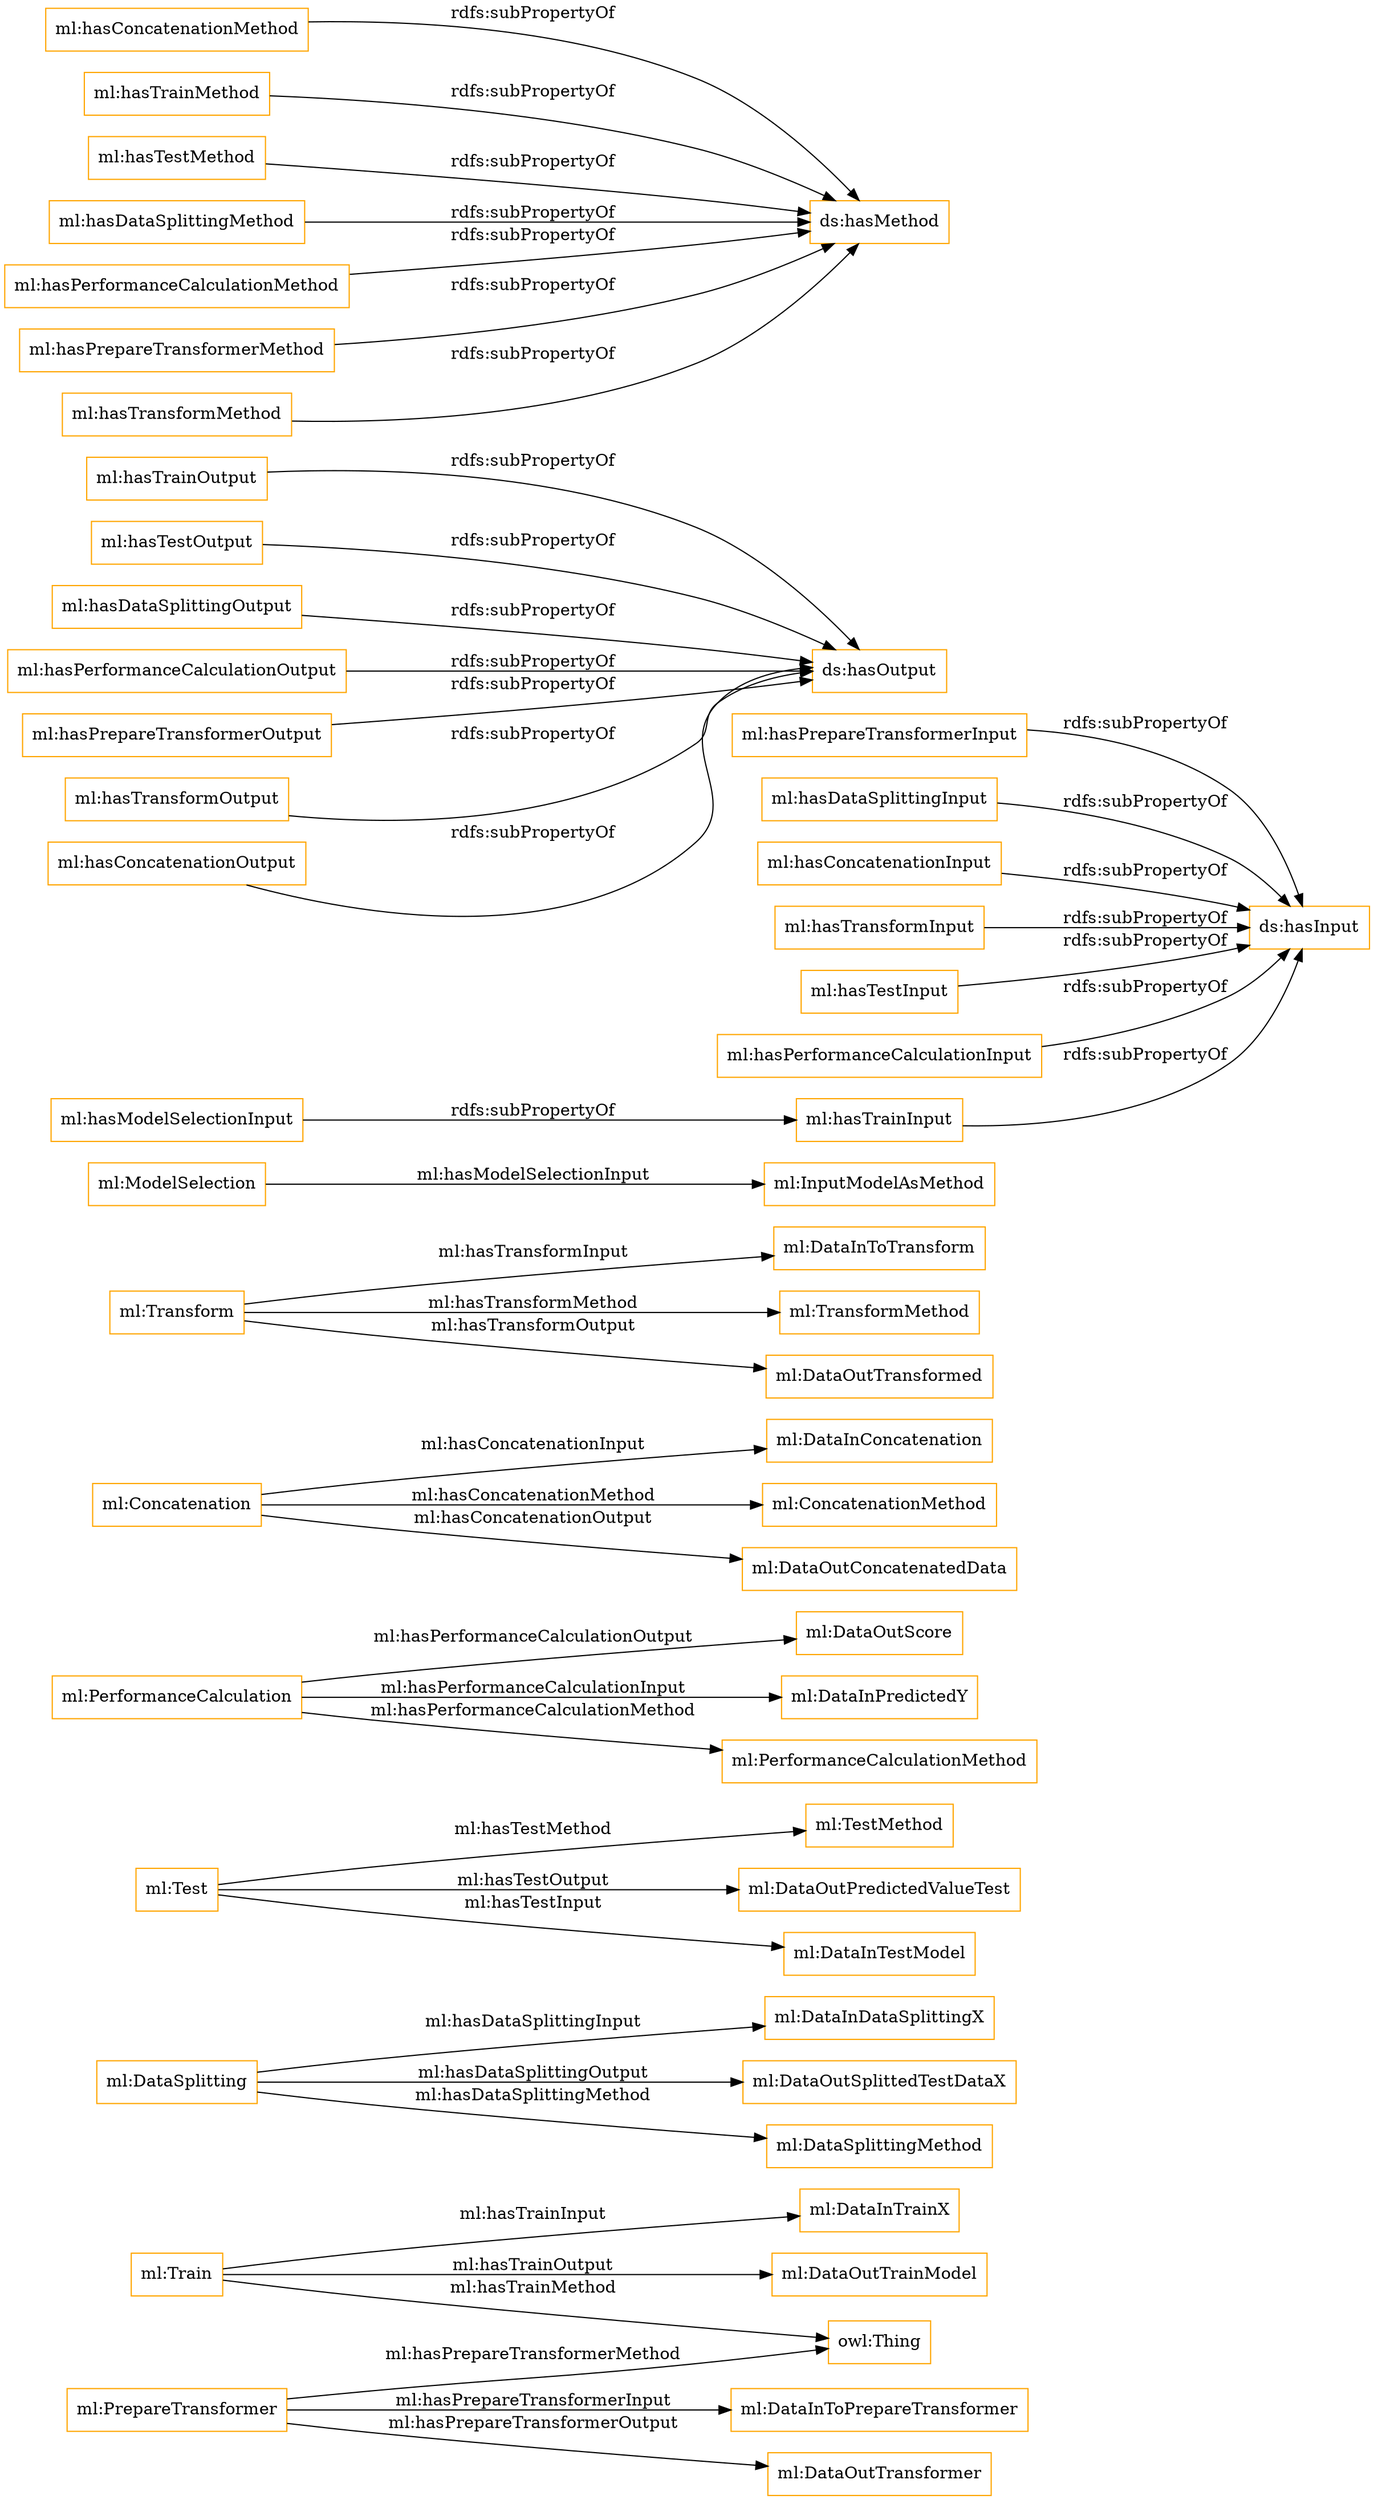 digraph ar2dtool_diagram { 
rankdir=LR;
size="1501"
node [shape = rectangle, color="orange"]; "ml:DataInTrainX" "ml:DataSplitting" "ml:TestMethod" "ml:PerformanceCalculation" "ml:PrepareTransformer" "ml:DataInConcatenation" "ml:ConcatenationMethod" "ml:DataInDataSplittingX" "ml:Test" "ml:DataInToTransform" "ml:DataOutScore" "ml:DataInToPrepareTransformer" "ml:DataOutTransformer" "ml:DataInPredictedY" "ml:TransformMethod" "ml:DataOutSplittedTestDataX" "ml:Transform" "ml:Train" "ml:DataOutConcatenatedData" "ml:DataOutPredictedValueTest" "ml:InputModelAsMethod" "ml:Concatenation" "ml:DataSplittingMethod" "ml:PerformanceCalculationMethod" "ml:ModelSelection" "ml:DataInTestModel" "ml:DataOutTrainModel" "ml:DataOutTransformed" ; /*classes style*/
	"ml:hasTrainInput" -> "ds:hasInput" [ label = "rdfs:subPropertyOf" ];
	"ml:hasTrainOutput" -> "ds:hasOutput" [ label = "rdfs:subPropertyOf" ];
	"ml:hasTestOutput" -> "ds:hasOutput" [ label = "rdfs:subPropertyOf" ];
	"ml:hasPrepareTransformerInput" -> "ds:hasInput" [ label = "rdfs:subPropertyOf" ];
	"ml:hasConcatenationMethod" -> "ds:hasMethod" [ label = "rdfs:subPropertyOf" ];
	"ml:hasDataSplittingOutput" -> "ds:hasOutput" [ label = "rdfs:subPropertyOf" ];
	"ml:hasTrainMethod" -> "ds:hasMethod" [ label = "rdfs:subPropertyOf" ];
	"ml:hasPerformanceCalculationOutput" -> "ds:hasOutput" [ label = "rdfs:subPropertyOf" ];
	"ml:hasPrepareTransformerOutput" -> "ds:hasOutput" [ label = "rdfs:subPropertyOf" ];
	"ml:hasTestMethod" -> "ds:hasMethod" [ label = "rdfs:subPropertyOf" ];
	"ml:hasTransformOutput" -> "ds:hasOutput" [ label = "rdfs:subPropertyOf" ];
	"ml:hasDataSplittingMethod" -> "ds:hasMethod" [ label = "rdfs:subPropertyOf" ];
	"ml:hasModelSelectionInput" -> "ml:hasTrainInput" [ label = "rdfs:subPropertyOf" ];
	"ml:hasDataSplittingInput" -> "ds:hasInput" [ label = "rdfs:subPropertyOf" ];
	"ml:hasConcatenationInput" -> "ds:hasInput" [ label = "rdfs:subPropertyOf" ];
	"ml:hasPerformanceCalculationMethod" -> "ds:hasMethod" [ label = "rdfs:subPropertyOf" ];
	"ml:hasTransformInput" -> "ds:hasInput" [ label = "rdfs:subPropertyOf" ];
	"ml:hasPrepareTransformerMethod" -> "ds:hasMethod" [ label = "rdfs:subPropertyOf" ];
	"ml:hasTransformMethod" -> "ds:hasMethod" [ label = "rdfs:subPropertyOf" ];
	"ml:hasTestInput" -> "ds:hasInput" [ label = "rdfs:subPropertyOf" ];
	"ml:hasPerformanceCalculationInput" -> "ds:hasInput" [ label = "rdfs:subPropertyOf" ];
	"ml:hasConcatenationOutput" -> "ds:hasOutput" [ label = "rdfs:subPropertyOf" ];
	"ml:Transform" -> "ml:DataInToTransform" [ label = "ml:hasTransformInput" ];
	"ml:Train" -> "ml:DataOutTrainModel" [ label = "ml:hasTrainOutput" ];
	"ml:Test" -> "ml:DataOutPredictedValueTest" [ label = "ml:hasTestOutput" ];
	"ml:PrepareTransformer" -> "ml:DataOutTransformer" [ label = "ml:hasPrepareTransformerOutput" ];
	"ml:Concatenation" -> "ml:DataInConcatenation" [ label = "ml:hasConcatenationInput" ];
	"ml:PerformanceCalculation" -> "ml:PerformanceCalculationMethod" [ label = "ml:hasPerformanceCalculationMethod" ];
	"ml:Test" -> "ml:TestMethod" [ label = "ml:hasTestMethod" ];
	"ml:PrepareTransformer" -> "owl:Thing" [ label = "ml:hasPrepareTransformerMethod" ];
	"ml:PrepareTransformer" -> "ml:DataInToPrepareTransformer" [ label = "ml:hasPrepareTransformerInput" ];
	"ml:PerformanceCalculation" -> "ml:DataOutScore" [ label = "ml:hasPerformanceCalculationOutput" ];
	"ml:DataSplitting" -> "ml:DataSplittingMethod" [ label = "ml:hasDataSplittingMethod" ];
	"ml:Test" -> "ml:DataInTestModel" [ label = "ml:hasTestInput" ];
	"ml:Concatenation" -> "ml:ConcatenationMethod" [ label = "ml:hasConcatenationMethod" ];
	"ml:DataSplitting" -> "ml:DataOutSplittedTestDataX" [ label = "ml:hasDataSplittingOutput" ];
	"ml:Transform" -> "ml:TransformMethod" [ label = "ml:hasTransformMethod" ];
	"ml:PerformanceCalculation" -> "ml:DataInPredictedY" [ label = "ml:hasPerformanceCalculationInput" ];
	"ml:Train" -> "owl:Thing" [ label = "ml:hasTrainMethod" ];
	"ml:DataSplitting" -> "ml:DataInDataSplittingX" [ label = "ml:hasDataSplittingInput" ];
	"ml:Concatenation" -> "ml:DataOutConcatenatedData" [ label = "ml:hasConcatenationOutput" ];
	"ml:Transform" -> "ml:DataOutTransformed" [ label = "ml:hasTransformOutput" ];
	"ml:ModelSelection" -> "ml:InputModelAsMethod" [ label = "ml:hasModelSelectionInput" ];
	"ml:Train" -> "ml:DataInTrainX" [ label = "ml:hasTrainInput" ];

}
